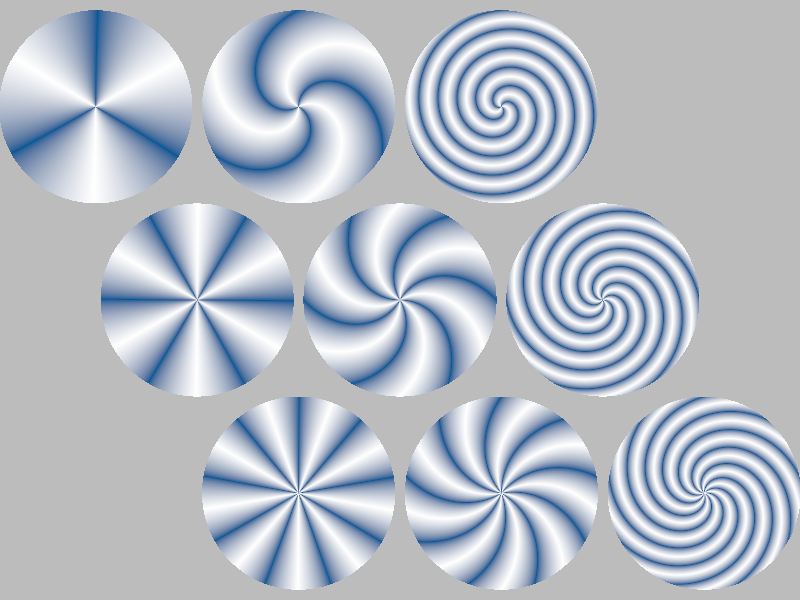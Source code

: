 // This work is licensed under the Creative Commons Attribution 3.0 Unported License.
// To view a copy of this license, visit http://creativecommons.org/licenses/by/3.0/
// or send a letter to Creative Commons, 444 Castro Street, Suite 900, Mountain View,
// California, 94041, USA.

// Persistence Of Vision raytracer sample file.
// Demo using the spiral1 texture ... by Dieter Bayer, May 1994
//
// 9 discs with different spiral1 textures.
//
// The scaling factor of the texture, i.e. the number of turns
// one "arm" of the spiral makes, decreases from left to right.
//
// The number of "arms" of the spiral,
// increases from top to bottom.
//
// -w320 -h240
// -w800 -h600 +a0.3
//

#version 3.7;
global_settings {assumed_gamma 1.0}

#include "colors.inc"
#include "shapes.inc"

/* factors used for positioning the discs */

#declare X = 2.1;
#declare Y = 2.0;

/* arms used */

#declare O1 = 3;
#declare O2 = 6;
#declare O3 = 9;

/* scaling used */

#declare S1 = 100;
#declare S2 = 1;
#declare S3 = 0.2;

/* Spiral 1 */

#declare Spiral1 =
texture {
  pigment {
    spiral1 O1
    color_map { [ 0.0 color rgb<1,1,1>]
                [ 1.0 color rgb<0.0,0.1,0.3>]}
  }
  finish { ambient 1 }
  scale <S1, S1, S1>
}

/* Spiral 2 */

#declare Spiral2 =
texture {
  pigment {
    spiral1 O1
    color_map { [ 0.0 color rgb<1,1,1>]
                [ 1.0 color rgb<0.0,0.1,0.3>]}
  }
  finish { ambient 1 }
  scale <S2, S2, S2>
}

/* Spiral 3 */

#declare Spiral3 =
texture {
  pigment {
    spiral1 O1
    color_map { [ 0.0 color rgb<1,1,1>]
                [ 1.0 color rgb<0.0,0.1,0.3>]}
  }
  finish { ambient 1 }
  scale <S3, S3, S3>
}

/* Spiral 4 */

#declare Spiral4 =
texture {
  pigment {
    spiral1 O2
    color_map { [ 0.0 color rgb<1,1,1>]
                [ 1.0 color rgb<0.0,0.1,0.3>]}
  }
  finish { ambient 1 }
  scale <S1, S1, S1>
}

/* Spiral 5 */

#declare Spiral5 =
texture {
  pigment {
    spiral1 O2
    color_map { [ 0.0 color rgb<1,1,1>]
                [ 1.0 color rgb<0.0,0.1,0.3>]}
  }
  finish { ambient 1 }
  scale <S2, S2, S2>
}

/* Spiral 6 */

#declare Spiral6 =
texture {
  pigment {
    spiral1 O2
    color_map { [ 0.0 color rgb<1,1,1>]
                [ 1.0 color rgb<0.0,0.1,0.3>]}

  }
  finish { ambient 1 }
  scale <S3, S3, S3>
}

/* Spiral 7 */

#declare Spiral7 =
texture {
  pigment {
    spiral1 O3
    color_map { [ 0.0 color rgb<1,1,1>]
                [ 1.0 color rgb<0.0,0.1,0.3>]}
  }
  finish { ambient 1 }
  scale <S1, S1, S1>
}

/* Spiral 8 */

#declare Spiral8 =
texture {
  pigment {
    spiral1 O3
    color_map { [ 0.0 color rgb<1,1,1>]
                [ 1.0 color rgb<0.0,0.1,0.3>]}
  }
  finish { ambient 1 }
  scale <S2, S2, S2>
}

/* Spiral 9 */

#declare Spiral9 =
texture {
  pigment {
    spiral1 O3
    color_map { [ 0.0 color rgb<1,1,1>]
                [ 1.0 color rgb<0.0,0.1,0.3>]}
  }
  finish { ambient 1 }
  scale <S3, S3, S3>
}

camera {
  location <0, 0, -6.5>
  right   x*image_width/image_height
  angle 65 
  look_at <0, 0, 0>
}

background { color rgb<1,1,1>*0.5 }

disc { <0, 0, 0>, <0, 0, 1>, 1 hollow on texture { Spiral1 } translate <-1.5*X, +1*Y, 0> }

disc { <0, 0, 0>, <0, 0, 1>, 1 hollow on texture { Spiral2 } translate <-0.5*X, +1*Y, 0> }

disc { <0, 0, 0>, <0, 0, 1>, 1 hollow on texture { Spiral3 } translate <+0.5*X, +1*Y, 0> }

disc { <0, 0, 0>, <0, 0, 1>, 1 hollow on texture { Spiral4 } translate <-1*X,  0*Y, 0> }

disc { <0, 0, 0>, <0, 0, 1>, 1 hollow on texture { Spiral5 } translate < 0*X,  0*Y, 0> }

disc { <0, 0, 0>, <0, 0, 1>, 1 hollow on texture { Spiral6 } translate <+1*X,  0*Y, 0> }

disc { <0, 0, 0>, <0, 0, 1>, 1 hollow on texture { Spiral7 } translate <-0.5*X, -1*Y, 0> }

disc { <0, 0, 0>, <0, 0, 1>, 1 hollow on texture { Spiral8 } translate < 0.5*X, -1*Y, 0> }

disc { <0, 0, 0>, <0, 0, 1>, 1 hollow on texture { Spiral9 } translate <+1.5*X, -1*Y, 0> }

